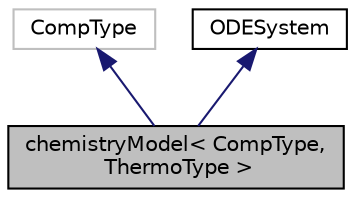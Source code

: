digraph "chemistryModel&lt; CompType, ThermoType &gt;"
{
  bgcolor="transparent";
  edge [fontname="Helvetica",fontsize="10",labelfontname="Helvetica",labelfontsize="10"];
  node [fontname="Helvetica",fontsize="10",shape=record];
  Node1 [label="chemistryModel\< CompType,\l ThermoType \>",height=0.2,width=0.4,color="black", fillcolor="grey75", style="filled", fontcolor="black"];
  Node2 -> Node1 [dir="back",color="midnightblue",fontsize="10",style="solid",fontname="Helvetica"];
  Node2 [label="CompType",height=0.2,width=0.4,color="grey75"];
  Node3 -> Node1 [dir="back",color="midnightblue",fontsize="10",style="solid",fontname="Helvetica"];
  Node3 [label="ODESystem",height=0.2,width=0.4,color="black",URL="$a01728.html",tooltip="Abstract base class for the systems of ordinary differential equations. "];
}
